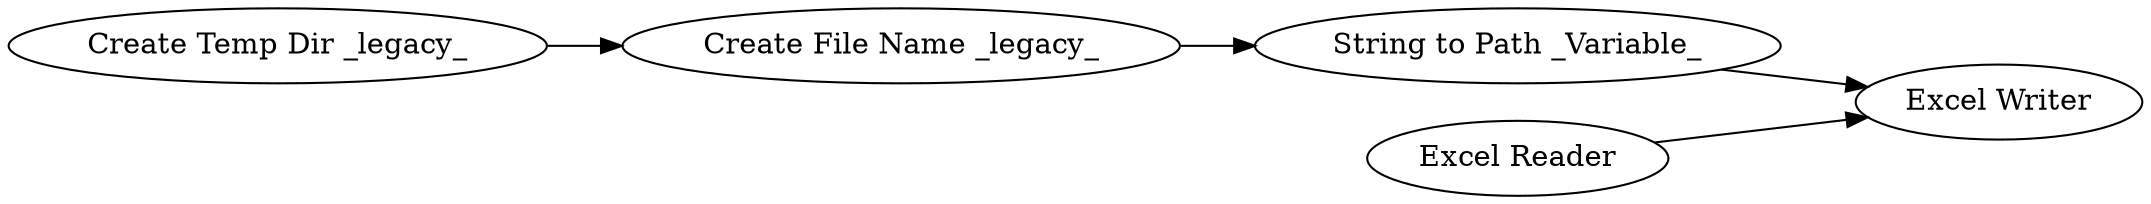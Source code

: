 digraph {
	1 [label="Create Temp Dir _legacy_"]
	2 [label="Create File Name _legacy_"]
	3 [label="Excel Reader"]
	4 [label="Excel Writer"]
	5 [label="String to Path _Variable_"]
	1 -> 2
	2 -> 5
	3 -> 4
	5 -> 4
	rankdir=LR
}
